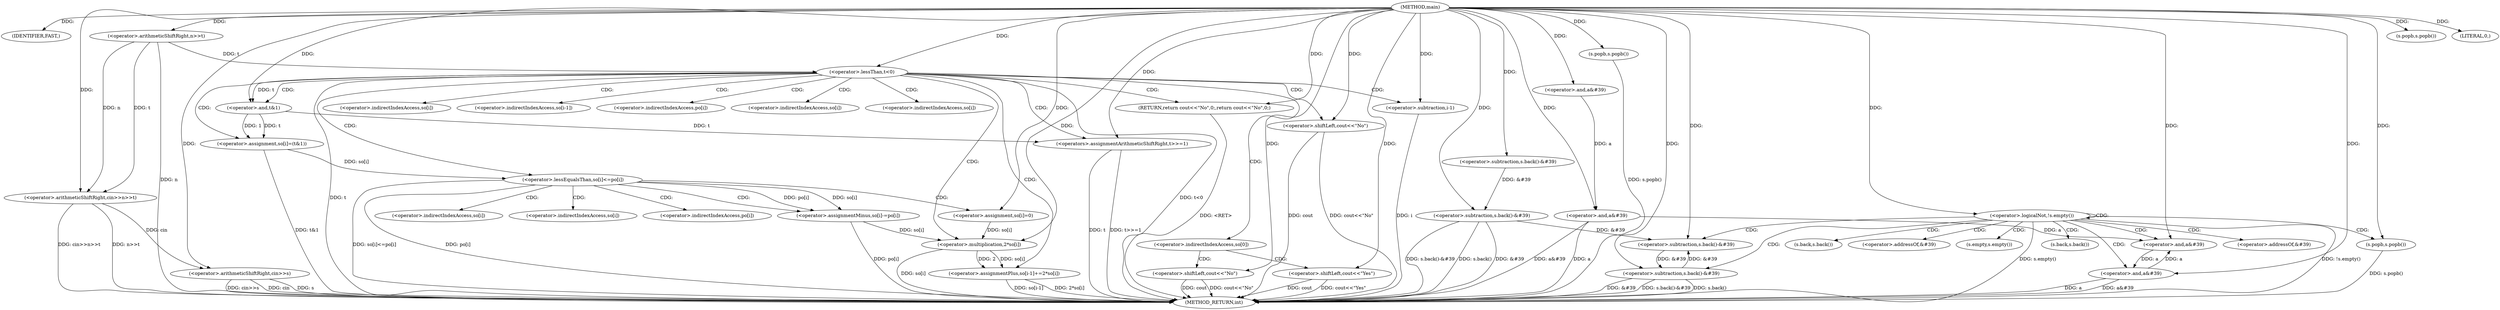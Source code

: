 digraph "main" {  
"1000106" [label = "(METHOD,main)" ]
"1000220" [label = "(METHOD_RETURN,int)" ]
"1000108" [label = "(IDENTIFIER,FAST,)" ]
"1000111" [label = "(<operator>.arithmeticShiftRight,cin>>n>>t)" ]
"1000117" [label = "(<operator>.arithmeticShiftRight,cin>>s)" ]
"1000120" [label = "(<operator>.subtraction,s.back()-&#39)" ]
"1000124" [label = "(<operator>.and,a&#39)" ]
"1000127" [label = "(s.popb,s.popb())" ]
"1000128" [label = "(<operator>.subtraction,s.back()-&#39)" ]
"1000132" [label = "(<operator>.and,a&#39)" ]
"1000135" [label = "(s.popb,s.popb())" ]
"1000137" [label = "(<operator>.logicalNot,!s.empty())" ]
"1000156" [label = "(<operator>.lessThan,t<0)" ]
"1000159" [label = "(RETURN,return cout<<\"No\",0;,return cout<<\"No\",0;)" ]
"1000166" [label = "(<operator>.assignment,so[i]=(t&1))" ]
"1000173" [label = "(<operators>.assignmentArithmeticShiftRight,t>>=1)" ]
"1000198" [label = "(<operator>.assignmentPlus,so[i-1]+=2*so[i])" ]
"1000213" [label = "(<operator>.shiftLeft,cout<<\"No\")" ]
"1000113" [label = "(<operator>.arithmeticShiftRight,n>>t)" ]
"1000140" [label = "(<operator>.subtraction,s.back()-&#39)" ]
"1000144" [label = "(<operator>.and,a&#39)" ]
"1000147" [label = "(<operator>.subtraction,s.back()-&#39)" ]
"1000151" [label = "(<operator>.and,a&#39)" ]
"1000154" [label = "(s.popb,s.popb())" ]
"1000178" [label = "(<operator>.lessEqualsThan,so[i]<=po[i])" ]
"1000185" [label = "(<operator>.assignment,so[i]=0)" ]
"1000217" [label = "(<operator>.shiftLeft,cout<<\"Yes\")" ]
"1000161" [label = "(<operator>.shiftLeft,cout<<\"No\")" ]
"1000164" [label = "(LITERAL,0,)" ]
"1000170" [label = "(<operator>.and,t&1)" ]
"1000191" [label = "(<operator>.assignmentMinus,so[i]-=po[i])" ]
"1000204" [label = "(<operator>.multiplication,2*so[i])" ]
"1000201" [label = "(<operator>.subtraction,i-1)" ]
"1000210" [label = "(<operator>.indirectIndexAccess,so[0])" ]
"1000138" [label = "(s.empty,s.empty())" ]
"1000167" [label = "(<operator>.indirectIndexAccess,so[i])" ]
"1000199" [label = "(<operator>.indirectIndexAccess,so[i-1])" ]
"1000141" [label = "(s.back,s.back())" ]
"1000142" [label = "(<operator>.addressOf,&#39)" ]
"1000148" [label = "(s.back,s.back())" ]
"1000149" [label = "(<operator>.addressOf,&#39)" ]
"1000179" [label = "(<operator>.indirectIndexAccess,so[i])" ]
"1000182" [label = "(<operator>.indirectIndexAccess,po[i])" ]
"1000186" [label = "(<operator>.indirectIndexAccess,so[i])" ]
"1000206" [label = "(<operator>.indirectIndexAccess,so[i])" ]
"1000192" [label = "(<operator>.indirectIndexAccess,so[i])" ]
"1000195" [label = "(<operator>.indirectIndexAccess,po[i])" ]
  "1000113" -> "1000220"  [ label = "DDG: n"] 
  "1000111" -> "1000220"  [ label = "DDG: n>>t"] 
  "1000111" -> "1000220"  [ label = "DDG: cin>>n>>t"] 
  "1000117" -> "1000220"  [ label = "DDG: cin"] 
  "1000117" -> "1000220"  [ label = "DDG: s"] 
  "1000117" -> "1000220"  [ label = "DDG: cin>>s"] 
  "1000128" -> "1000220"  [ label = "DDG: s.back()"] 
  "1000128" -> "1000220"  [ label = "DDG: &#39"] 
  "1000128" -> "1000220"  [ label = "DDG: s.back()-&#39"] 
  "1000132" -> "1000220"  [ label = "DDG: a"] 
  "1000132" -> "1000220"  [ label = "DDG: a&#39"] 
  "1000135" -> "1000220"  [ label = "DDG: s.popb()"] 
  "1000137" -> "1000220"  [ label = "DDG: s.empty()"] 
  "1000137" -> "1000220"  [ label = "DDG: !s.empty()"] 
  "1000156" -> "1000220"  [ label = "DDG: t"] 
  "1000156" -> "1000220"  [ label = "DDG: t<0"] 
  "1000166" -> "1000220"  [ label = "DDG: t&1"] 
  "1000173" -> "1000220"  [ label = "DDG: t"] 
  "1000173" -> "1000220"  [ label = "DDG: t>>=1"] 
  "1000178" -> "1000220"  [ label = "DDG: po[i]"] 
  "1000178" -> "1000220"  [ label = "DDG: so[i]<=po[i]"] 
  "1000191" -> "1000220"  [ label = "DDG: po[i]"] 
  "1000201" -> "1000220"  [ label = "DDG: i"] 
  "1000198" -> "1000220"  [ label = "DDG: so[i-1]"] 
  "1000204" -> "1000220"  [ label = "DDG: so[i]"] 
  "1000198" -> "1000220"  [ label = "DDG: 2*so[i]"] 
  "1000217" -> "1000220"  [ label = "DDG: cout"] 
  "1000217" -> "1000220"  [ label = "DDG: cout<<\"Yes\""] 
  "1000213" -> "1000220"  [ label = "DDG: cout"] 
  "1000213" -> "1000220"  [ label = "DDG: cout<<\"No\""] 
  "1000161" -> "1000220"  [ label = "DDG: cout"] 
  "1000161" -> "1000220"  [ label = "DDG: cout<<\"No\""] 
  "1000147" -> "1000220"  [ label = "DDG: s.back()"] 
  "1000147" -> "1000220"  [ label = "DDG: &#39"] 
  "1000147" -> "1000220"  [ label = "DDG: s.back()-&#39"] 
  "1000151" -> "1000220"  [ label = "DDG: a"] 
  "1000151" -> "1000220"  [ label = "DDG: a&#39"] 
  "1000154" -> "1000220"  [ label = "DDG: s.popb()"] 
  "1000159" -> "1000220"  [ label = "DDG: <RET>"] 
  "1000106" -> "1000108"  [ label = "DDG: "] 
  "1000106" -> "1000127"  [ label = "DDG: "] 
  "1000106" -> "1000135"  [ label = "DDG: "] 
  "1000106" -> "1000111"  [ label = "DDG: "] 
  "1000113" -> "1000111"  [ label = "DDG: t"] 
  "1000113" -> "1000111"  [ label = "DDG: n"] 
  "1000111" -> "1000117"  [ label = "DDG: cin"] 
  "1000106" -> "1000117"  [ label = "DDG: "] 
  "1000106" -> "1000120"  [ label = "DDG: "] 
  "1000106" -> "1000124"  [ label = "DDG: "] 
  "1000106" -> "1000128"  [ label = "DDG: "] 
  "1000120" -> "1000128"  [ label = "DDG: &#39"] 
  "1000124" -> "1000132"  [ label = "DDG: a"] 
  "1000106" -> "1000132"  [ label = "DDG: "] 
  "1000106" -> "1000159"  [ label = "DDG: "] 
  "1000170" -> "1000166"  [ label = "DDG: t"] 
  "1000170" -> "1000166"  [ label = "DDG: 1"] 
  "1000204" -> "1000198"  [ label = "DDG: so[i]"] 
  "1000204" -> "1000198"  [ label = "DDG: 2"] 
  "1000106" -> "1000113"  [ label = "DDG: "] 
  "1000106" -> "1000137"  [ label = "DDG: "] 
  "1000106" -> "1000154"  [ label = "DDG: "] 
  "1000113" -> "1000156"  [ label = "DDG: t"] 
  "1000106" -> "1000156"  [ label = "DDG: "] 
  "1000170" -> "1000173"  [ label = "DDG: t"] 
  "1000106" -> "1000173"  [ label = "DDG: "] 
  "1000106" -> "1000185"  [ label = "DDG: "] 
  "1000106" -> "1000213"  [ label = "DDG: "] 
  "1000106" -> "1000140"  [ label = "DDG: "] 
  "1000128" -> "1000140"  [ label = "DDG: &#39"] 
  "1000147" -> "1000140"  [ label = "DDG: &#39"] 
  "1000132" -> "1000144"  [ label = "DDG: a"] 
  "1000151" -> "1000144"  [ label = "DDG: a"] 
  "1000106" -> "1000144"  [ label = "DDG: "] 
  "1000106" -> "1000147"  [ label = "DDG: "] 
  "1000140" -> "1000147"  [ label = "DDG: &#39"] 
  "1000144" -> "1000151"  [ label = "DDG: a"] 
  "1000106" -> "1000151"  [ label = "DDG: "] 
  "1000106" -> "1000164"  [ label = "DDG: "] 
  "1000156" -> "1000170"  [ label = "DDG: t"] 
  "1000106" -> "1000170"  [ label = "DDG: "] 
  "1000166" -> "1000178"  [ label = "DDG: so[i]"] 
  "1000178" -> "1000191"  [ label = "DDG: po[i]"] 
  "1000106" -> "1000204"  [ label = "DDG: "] 
  "1000191" -> "1000204"  [ label = "DDG: so[i]"] 
  "1000185" -> "1000204"  [ label = "DDG: so[i]"] 
  "1000106" -> "1000217"  [ label = "DDG: "] 
  "1000106" -> "1000161"  [ label = "DDG: "] 
  "1000178" -> "1000191"  [ label = "DDG: so[i]"] 
  "1000106" -> "1000201"  [ label = "DDG: "] 
  "1000137" -> "1000142"  [ label = "CDG: "] 
  "1000137" -> "1000141"  [ label = "CDG: "] 
  "1000137" -> "1000148"  [ label = "CDG: "] 
  "1000137" -> "1000144"  [ label = "CDG: "] 
  "1000137" -> "1000149"  [ label = "CDG: "] 
  "1000137" -> "1000137"  [ label = "CDG: "] 
  "1000137" -> "1000154"  [ label = "CDG: "] 
  "1000137" -> "1000147"  [ label = "CDG: "] 
  "1000137" -> "1000151"  [ label = "CDG: "] 
  "1000137" -> "1000140"  [ label = "CDG: "] 
  "1000137" -> "1000138"  [ label = "CDG: "] 
  "1000156" -> "1000161"  [ label = "CDG: "] 
  "1000156" -> "1000199"  [ label = "CDG: "] 
  "1000156" -> "1000182"  [ label = "CDG: "] 
  "1000156" -> "1000166"  [ label = "CDG: "] 
  "1000156" -> "1000204"  [ label = "CDG: "] 
  "1000156" -> "1000210"  [ label = "CDG: "] 
  "1000156" -> "1000178"  [ label = "CDG: "] 
  "1000156" -> "1000206"  [ label = "CDG: "] 
  "1000156" -> "1000159"  [ label = "CDG: "] 
  "1000156" -> "1000167"  [ label = "CDG: "] 
  "1000156" -> "1000173"  [ label = "CDG: "] 
  "1000156" -> "1000201"  [ label = "CDG: "] 
  "1000156" -> "1000170"  [ label = "CDG: "] 
  "1000156" -> "1000179"  [ label = "CDG: "] 
  "1000156" -> "1000198"  [ label = "CDG: "] 
  "1000210" -> "1000213"  [ label = "CDG: "] 
  "1000210" -> "1000217"  [ label = "CDG: "] 
  "1000178" -> "1000191"  [ label = "CDG: "] 
  "1000178" -> "1000195"  [ label = "CDG: "] 
  "1000178" -> "1000186"  [ label = "CDG: "] 
  "1000178" -> "1000192"  [ label = "CDG: "] 
  "1000178" -> "1000185"  [ label = "CDG: "] 
}
